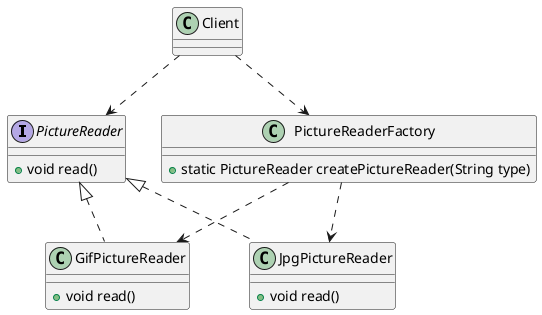 @startuml

interface PictureReader {
    +void read()
}

class GifPictureReader {
    +void read()
}

class JpgPictureReader {
    +void read()
}

PictureReader <|.. GifPictureReader
PictureReader <|.. JpgPictureReader

class PictureReaderFactory {
     +static PictureReader createPictureReader(String type)
}

PictureReaderFactory ..> GifPictureReader
PictureReaderFactory ..> JpgPictureReader

class Client

Client ..> PictureReaderFactory
Client ..> PictureReader

@enduml